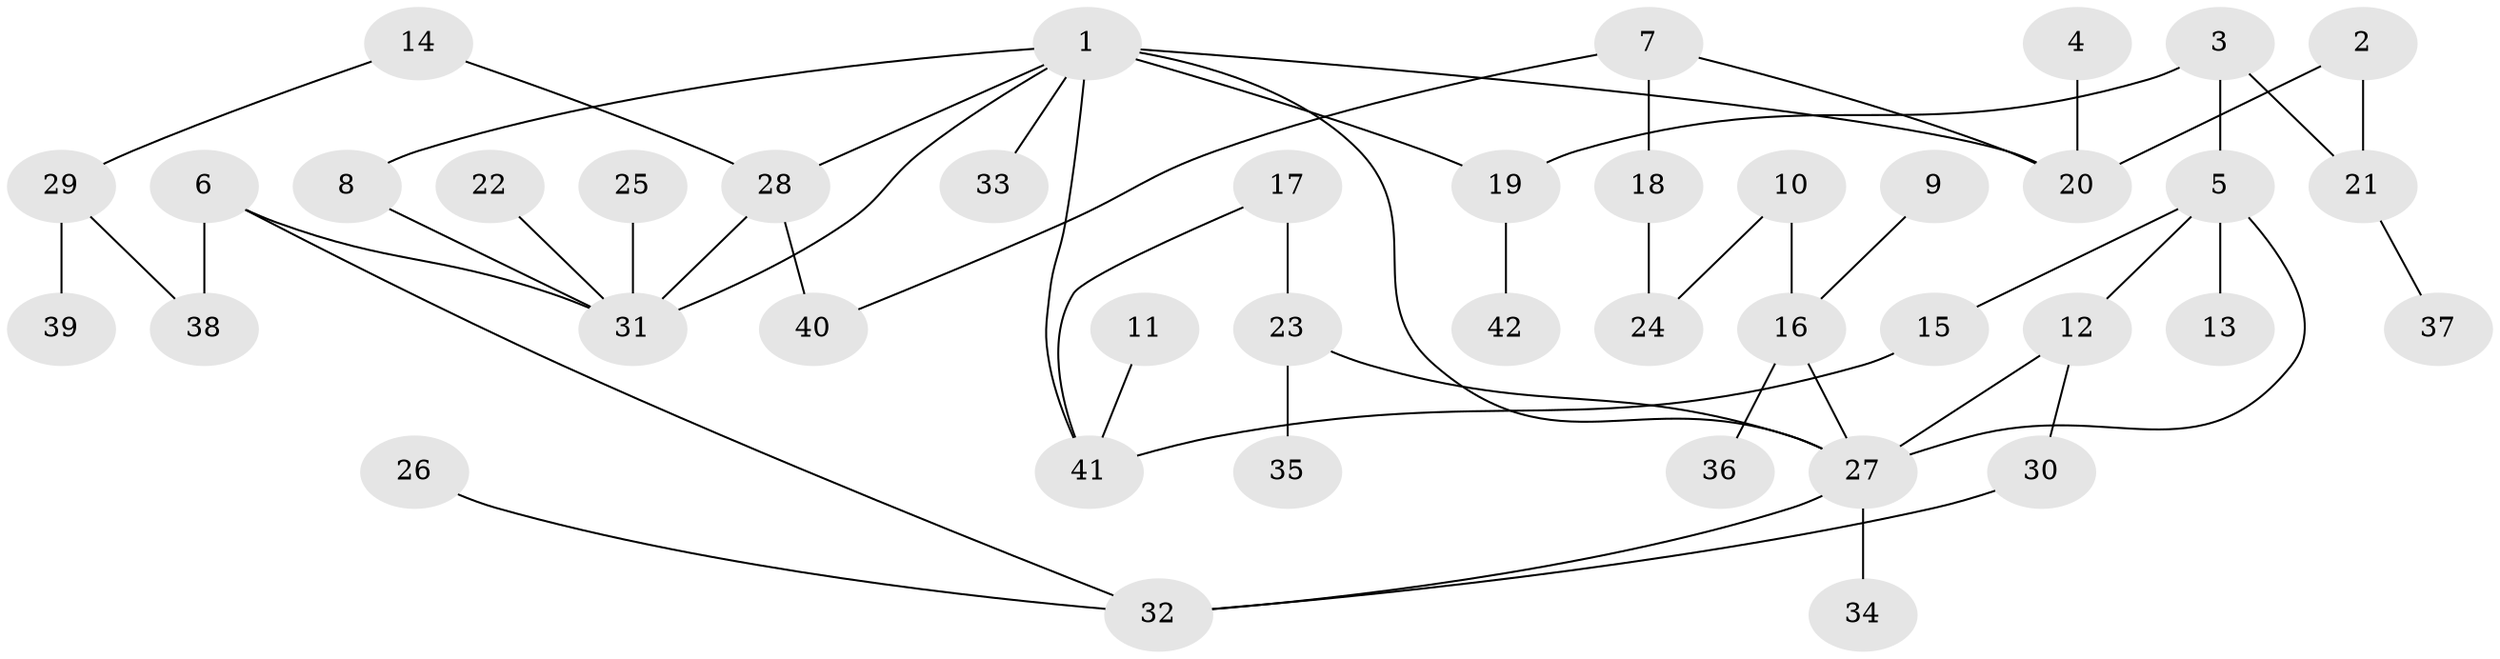 // original degree distribution, {3: 0.16666666666666666, 6: 0.011904761904761904, 4: 0.10714285714285714, 5: 0.047619047619047616, 2: 0.38095238095238093, 1: 0.2857142857142857}
// Generated by graph-tools (version 1.1) at 2025/25/03/09/25 03:25:31]
// undirected, 42 vertices, 53 edges
graph export_dot {
graph [start="1"]
  node [color=gray90,style=filled];
  1;
  2;
  3;
  4;
  5;
  6;
  7;
  8;
  9;
  10;
  11;
  12;
  13;
  14;
  15;
  16;
  17;
  18;
  19;
  20;
  21;
  22;
  23;
  24;
  25;
  26;
  27;
  28;
  29;
  30;
  31;
  32;
  33;
  34;
  35;
  36;
  37;
  38;
  39;
  40;
  41;
  42;
  1 -- 8 [weight=1.0];
  1 -- 19 [weight=1.0];
  1 -- 20 [weight=1.0];
  1 -- 27 [weight=1.0];
  1 -- 28 [weight=1.0];
  1 -- 31 [weight=1.0];
  1 -- 33 [weight=1.0];
  1 -- 41 [weight=1.0];
  2 -- 20 [weight=1.0];
  2 -- 21 [weight=1.0];
  3 -- 5 [weight=1.0];
  3 -- 19 [weight=1.0];
  3 -- 21 [weight=1.0];
  4 -- 20 [weight=1.0];
  5 -- 12 [weight=1.0];
  5 -- 13 [weight=1.0];
  5 -- 15 [weight=1.0];
  5 -- 27 [weight=1.0];
  6 -- 31 [weight=1.0];
  6 -- 32 [weight=1.0];
  6 -- 38 [weight=1.0];
  7 -- 18 [weight=1.0];
  7 -- 20 [weight=1.0];
  7 -- 40 [weight=1.0];
  8 -- 31 [weight=1.0];
  9 -- 16 [weight=1.0];
  10 -- 16 [weight=1.0];
  10 -- 24 [weight=1.0];
  11 -- 41 [weight=1.0];
  12 -- 27 [weight=2.0];
  12 -- 30 [weight=1.0];
  14 -- 28 [weight=1.0];
  14 -- 29 [weight=1.0];
  15 -- 41 [weight=1.0];
  16 -- 27 [weight=1.0];
  16 -- 36 [weight=1.0];
  17 -- 23 [weight=1.0];
  17 -- 41 [weight=1.0];
  18 -- 24 [weight=1.0];
  19 -- 42 [weight=1.0];
  21 -- 37 [weight=1.0];
  22 -- 31 [weight=1.0];
  23 -- 27 [weight=1.0];
  23 -- 35 [weight=1.0];
  25 -- 31 [weight=1.0];
  26 -- 32 [weight=1.0];
  27 -- 32 [weight=1.0];
  27 -- 34 [weight=1.0];
  28 -- 31 [weight=1.0];
  28 -- 40 [weight=1.0];
  29 -- 38 [weight=1.0];
  29 -- 39 [weight=1.0];
  30 -- 32 [weight=1.0];
}
